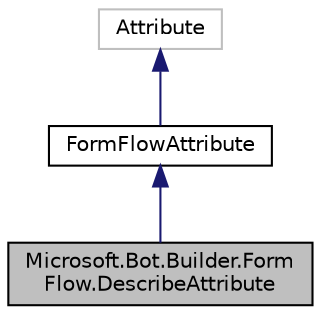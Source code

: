 digraph "Microsoft.Bot.Builder.FormFlow.DescribeAttribute"
{
  edge [fontname="Helvetica",fontsize="10",labelfontname="Helvetica",labelfontsize="10"];
  node [fontname="Helvetica",fontsize="10",shape=record];
  Node1 [label="Microsoft.Bot.Builder.Form\lFlow.DescribeAttribute",height=0.2,width=0.4,color="black", fillcolor="grey75", style="filled", fontcolor="black"];
  Node2 -> Node1 [dir="back",color="midnightblue",fontsize="10",style="solid",fontname="Helvetica"];
  Node2 [label="FormFlowAttribute",height=0.2,width=0.4,color="black", fillcolor="white", style="filled",URL="$d2/deb/class_microsoft_1_1_bot_1_1_builder_1_1_form_flow_1_1_form_flow_attribute.html",tooltip="Abstract base class for FormFlow attributes. "];
  Node3 -> Node2 [dir="back",color="midnightblue",fontsize="10",style="solid",fontname="Helvetica"];
  Node3 [label="Attribute",height=0.2,width=0.4,color="grey75", fillcolor="white", style="filled"];
}
